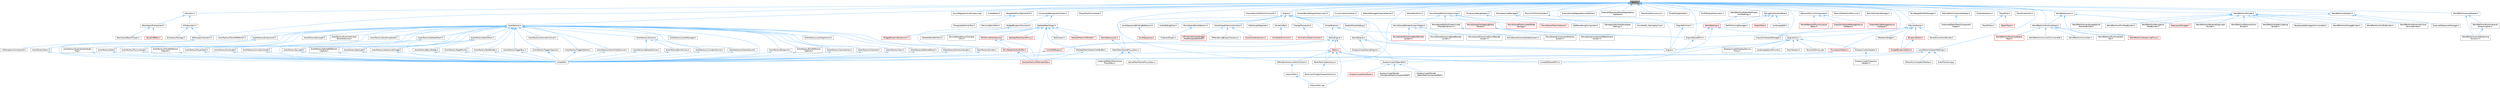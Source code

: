 digraph "World.h"
{
 // INTERACTIVE_SVG=YES
 // LATEX_PDF_SIZE
  bgcolor="transparent";
  edge [fontname=Helvetica,fontsize=10,labelfontname=Helvetica,labelfontsize=10];
  node [fontname=Helvetica,fontsize=10,shape=box,height=0.2,width=0.4];
  Node1 [id="Node000001",label="World.h",height=0.2,width=0.4,color="gray40", fillcolor="grey60", style="filled", fontcolor="black",tooltip=" "];
  Node1 -> Node2 [id="edge1_Node000001_Node000002",dir="back",color="steelblue1",style="solid",tooltip=" "];
  Node2 [id="Node000002",label="AIPerceptionSystem.h",height=0.2,width=0.4,color="grey40", fillcolor="white", style="filled",URL="$d0/d08/AIPerceptionSystem_8h.html",tooltip=" "];
  Node2 -> Node3 [id="edge2_Node000002_Node000003",dir="back",color="steelblue1",style="solid",tooltip=" "];
  Node3 [id="Node000003",label="AIPerceptionComponent.h",height=0.2,width=0.4,color="grey40", fillcolor="white", style="filled",URL="$d6/d0a/AIPerceptionComponent_8h.html",tooltip=" "];
  Node1 -> Node4 [id="edge3_Node000001_Node000004",dir="back",color="steelblue1",style="solid",tooltip=" "];
  Node4 [id="Node000004",label="AISystem.h",height=0.2,width=0.4,color="grey40", fillcolor="white", style="filled",URL="$d0/d71/AISystem_8h.html",tooltip=" "];
  Node4 -> Node5 [id="edge4_Node000004_Node000005",dir="back",color="steelblue1",style="solid",tooltip=" "];
  Node5 [id="Node000005",label="AISubsystem.h",height=0.2,width=0.4,color="grey40", fillcolor="white", style="filled",URL="$d0/d50/AISubsystem_8h.html",tooltip=" "];
  Node5 -> Node2 [id="edge5_Node000005_Node000002",dir="back",color="steelblue1",style="solid",tooltip=" "];
  Node5 -> Node6 [id="edge6_Node000005_Node000006",dir="back",color="steelblue1",style="solid",tooltip=" "];
  Node6 [id="Node000006",label="EnvQueryManager.h",height=0.2,width=0.4,color="grey40", fillcolor="white", style="filled",URL="$d1/db4/EnvQueryManager_8h.html",tooltip=" "];
  Node4 -> Node7 [id="edge7_Node000004_Node000007",dir="back",color="steelblue1",style="solid",tooltip=" "];
  Node7 [id="Node000007",label="BlackboardComponent.h",height=0.2,width=0.4,color="grey40", fillcolor="white", style="filled",URL="$d9/d2d/BlackboardComponent_8h.html",tooltip=" "];
  Node7 -> Node8 [id="edge8_Node000007_Node000008",dir="back",color="steelblue1",style="solid",tooltip=" "];
  Node8 [id="Node000008",label="BlackboardKeyAllTypes.h",height=0.2,width=0.4,color="grey40", fillcolor="white", style="filled",URL="$d5/d34/BlackboardKeyAllTypes_8h.html",tooltip=" "];
  Node7 -> Node9 [id="edge9_Node000007_Node000009",dir="back",color="steelblue1",style="solid",tooltip=" "];
  Node9 [id="Node000009",label="ValueOrBBKey.h",height=0.2,width=0.4,color="red", fillcolor="#FFF0F0", style="filled",URL="$d4/d32/ValueOrBBKey_8h.html",tooltip=" "];
  Node1 -> Node33 [id="edge10_Node000001_Node000033",dir="back",color="steelblue1",style="solid",tooltip=" "];
  Node33 [id="Node000033",label="ActorFactory.h",height=0.2,width=0.4,color="grey40", fillcolor="white", style="filled",URL="$d7/dae/ActorFactory_8h.html",tooltip=" "];
  Node33 -> Node34 [id="edge11_Node000033_Node000034",dir="back",color="steelblue1",style="solid",tooltip=" "];
  Node34 [id="Node000034",label="ActorFactoryAmbientSound.h",height=0.2,width=0.4,color="grey40", fillcolor="white", style="filled",URL="$dc/d73/ActorFactoryAmbientSound_8h.html",tooltip=" "];
  Node34 -> Node35 [id="edge12_Node000034_Node000035",dir="back",color="steelblue1",style="solid",tooltip=" "];
  Node35 [id="Node000035",label="UnrealEd.h",height=0.2,width=0.4,color="grey40", fillcolor="white", style="filled",URL="$d2/d5f/UnrealEd_8h.html",tooltip=" "];
  Node33 -> Node36 [id="edge13_Node000033_Node000036",dir="back",color="steelblue1",style="solid",tooltip=" "];
  Node36 [id="Node000036",label="ActorFactoryBlueprint.h",height=0.2,width=0.4,color="grey40", fillcolor="white", style="filled",URL="$d8/df5/ActorFactoryBlueprint_8h.html",tooltip=" "];
  Node36 -> Node35 [id="edge14_Node000036_Node000035",dir="back",color="steelblue1",style="solid",tooltip=" "];
  Node33 -> Node37 [id="edge15_Node000033_Node000037",dir="back",color="steelblue1",style="solid",tooltip=" "];
  Node37 [id="Node000037",label="ActorFactoryBoxReflection\lCapture.h",height=0.2,width=0.4,color="grey40", fillcolor="white", style="filled",URL="$dd/d97/ActorFactoryBoxReflectionCapture_8h.html",tooltip=" "];
  Node37 -> Node35 [id="edge16_Node000037_Node000035",dir="back",color="steelblue1",style="solid",tooltip=" "];
  Node33 -> Node38 [id="edge17_Node000033_Node000038",dir="back",color="steelblue1",style="solid",tooltip=" "];
  Node38 [id="Node000038",label="ActorFactoryCacheManager.h",height=0.2,width=0.4,color="grey40", fillcolor="white", style="filled",URL="$da/d58/ActorFactoryCacheManager_8h.html",tooltip=" "];
  Node33 -> Node39 [id="edge18_Node000033_Node000039",dir="back",color="steelblue1",style="solid",tooltip=" "];
  Node39 [id="Node000039",label="ActorFactoryCameraActor.h",height=0.2,width=0.4,color="grey40", fillcolor="white", style="filled",URL="$df/db7/ActorFactoryCameraActor_8h.html",tooltip=" "];
  Node39 -> Node35 [id="edge19_Node000039_Node000035",dir="back",color="steelblue1",style="solid",tooltip=" "];
  Node33 -> Node40 [id="edge20_Node000033_Node000040",dir="back",color="steelblue1",style="solid",tooltip=" "];
  Node40 [id="Node000040",label="ActorFactoryCharacter.h",height=0.2,width=0.4,color="grey40", fillcolor="white", style="filled",URL="$d9/db9/ActorFactoryCharacter_8h.html",tooltip=" "];
  Node40 -> Node35 [id="edge21_Node000040_Node000035",dir="back",color="steelblue1",style="solid",tooltip=" "];
  Node33 -> Node41 [id="edge22_Node000033_Node000041",dir="back",color="steelblue1",style="solid",tooltip=" "];
  Node41 [id="Node000041",label="ActorFactoryClass.h",height=0.2,width=0.4,color="grey40", fillcolor="white", style="filled",URL="$d8/df5/ActorFactoryClass_8h.html",tooltip=" "];
  Node41 -> Node35 [id="edge23_Node000041_Node000035",dir="back",color="steelblue1",style="solid",tooltip=" "];
  Node33 -> Node42 [id="edge24_Node000033_Node000042",dir="back",color="steelblue1",style="solid",tooltip=" "];
  Node42 [id="Node000042",label="ActorFactoryDeferredDecal.h",height=0.2,width=0.4,color="grey40", fillcolor="white", style="filled",URL="$d3/db3/ActorFactoryDeferredDecal_8h.html",tooltip=" "];
  Node42 -> Node35 [id="edge25_Node000042_Node000035",dir="back",color="steelblue1",style="solid",tooltip=" "];
  Node33 -> Node43 [id="edge26_Node000033_Node000043",dir="back",color="steelblue1",style="solid",tooltip=" "];
  Node43 [id="Node000043",label="ActorFactoryDirectionalLight.h",height=0.2,width=0.4,color="grey40", fillcolor="white", style="filled",URL="$d3/d54/ActorFactoryDirectionalLight_8h.html",tooltip=" "];
  Node43 -> Node35 [id="edge27_Node000043_Node000035",dir="back",color="steelblue1",style="solid",tooltip=" "];
  Node33 -> Node44 [id="edge28_Node000033_Node000044",dir="back",color="steelblue1",style="solid",tooltip=" "];
  Node44 [id="Node000044",label="ActorFactoryEmitter.h",height=0.2,width=0.4,color="grey40", fillcolor="white", style="filled",URL="$df/d95/ActorFactoryEmitter_8h.html",tooltip=" "];
  Node44 -> Node35 [id="edge29_Node000044_Node000035",dir="back",color="steelblue1",style="solid",tooltip=" "];
  Node33 -> Node45 [id="edge30_Node000033_Node000045",dir="back",color="steelblue1",style="solid",tooltip=" "];
  Node45 [id="Node000045",label="ActorFactoryEmptyActor.h",height=0.2,width=0.4,color="grey40", fillcolor="white", style="filled",URL="$df/d92/ActorFactoryEmptyActor_8h.html",tooltip=" "];
  Node45 -> Node46 [id="edge31_Node000045_Node000046",dir="back",color="steelblue1",style="solid",tooltip=" "];
  Node46 [id="Node000046",label="ActorFactoryPawn.h",height=0.2,width=0.4,color="grey40", fillcolor="white", style="filled",URL="$d5/d05/ActorFactoryPawn_8h.html",tooltip=" "];
  Node46 -> Node35 [id="edge32_Node000046_Node000035",dir="back",color="steelblue1",style="solid",tooltip=" "];
  Node45 -> Node35 [id="edge33_Node000045_Node000035",dir="back",color="steelblue1",style="solid",tooltip=" "];
  Node33 -> Node47 [id="edge34_Node000033_Node000047",dir="back",color="steelblue1",style="solid",tooltip=" "];
  Node47 [id="Node000047",label="ActorFactoryExponentialHeight\lFog.h",height=0.2,width=0.4,color="grey40", fillcolor="white", style="filled",URL="$de/d15/ActorFactoryExponentialHeightFog_8h.html",tooltip=" "];
  Node47 -> Node35 [id="edge35_Node000047_Node000035",dir="back",color="steelblue1",style="solid",tooltip=" "];
  Node33 -> Node48 [id="edge36_Node000033_Node000048",dir="back",color="steelblue1",style="solid",tooltip=" "];
  Node48 [id="Node000048",label="ActorFactoryLocalFogVolume.h",height=0.2,width=0.4,color="grey40", fillcolor="white", style="filled",URL="$dc/db2/ActorFactoryLocalFogVolume_8h.html",tooltip=" "];
  Node33 -> Node49 [id="edge37_Node000033_Node000049",dir="back",color="steelblue1",style="solid",tooltip=" "];
  Node49 [id="Node000049",label="ActorFactoryNote.h",height=0.2,width=0.4,color="grey40", fillcolor="white", style="filled",URL="$da/d8c/ActorFactoryNote_8h.html",tooltip=" "];
  Node49 -> Node35 [id="edge38_Node000049_Node000035",dir="back",color="steelblue1",style="solid",tooltip=" "];
  Node33 -> Node50 [id="edge39_Node000033_Node000050",dir="back",color="steelblue1",style="solid",tooltip=" "];
  Node50 [id="Node000050",label="ActorFactoryPhysicsAsset.h",height=0.2,width=0.4,color="grey40", fillcolor="white", style="filled",URL="$d0/d58/ActorFactoryPhysicsAsset_8h.html",tooltip=" "];
  Node50 -> Node35 [id="edge40_Node000050_Node000035",dir="back",color="steelblue1",style="solid",tooltip=" "];
  Node33 -> Node51 [id="edge41_Node000033_Node000051",dir="back",color="steelblue1",style="solid",tooltip=" "];
  Node51 [id="Node000051",label="ActorFactoryPlanarReflection.h",height=0.2,width=0.4,color="grey40", fillcolor="white", style="filled",URL="$d0/d1d/ActorFactoryPlanarReflection_8h.html",tooltip=" "];
  Node33 -> Node52 [id="edge42_Node000033_Node000052",dir="back",color="steelblue1",style="solid",tooltip=" "];
  Node52 [id="Node000052",label="ActorFactoryPlaneReflection\lCapture.h",height=0.2,width=0.4,color="grey40", fillcolor="white", style="filled",URL="$d8/dfd/ActorFactoryPlaneReflectionCapture_8h.html",tooltip=" "];
  Node52 -> Node35 [id="edge43_Node000052_Node000035",dir="back",color="steelblue1",style="solid",tooltip=" "];
  Node33 -> Node53 [id="edge44_Node000033_Node000053",dir="back",color="steelblue1",style="solid",tooltip=" "];
  Node53 [id="Node000053",label="ActorFactoryPlayerStart.h",height=0.2,width=0.4,color="grey40", fillcolor="white", style="filled",URL="$d8/d7e/ActorFactoryPlayerStart_8h.html",tooltip=" "];
  Node53 -> Node35 [id="edge45_Node000053_Node000035",dir="back",color="steelblue1",style="solid",tooltip=" "];
  Node33 -> Node54 [id="edge46_Node000033_Node000054",dir="back",color="steelblue1",style="solid",tooltip=" "];
  Node54 [id="Node000054",label="ActorFactoryPointLight.h",height=0.2,width=0.4,color="grey40", fillcolor="white", style="filled",URL="$d5/d37/ActorFactoryPointLight_8h.html",tooltip=" "];
  Node54 -> Node35 [id="edge47_Node000054_Node000035",dir="back",color="steelblue1",style="solid",tooltip=" "];
  Node33 -> Node55 [id="edge48_Node000033_Node000055",dir="back",color="steelblue1",style="solid",tooltip=" "];
  Node55 [id="Node000055",label="ActorFactoryRectLight.h",height=0.2,width=0.4,color="grey40", fillcolor="white", style="filled",URL="$d1/d97/ActorFactoryRectLight_8h.html",tooltip=" "];
  Node33 -> Node56 [id="edge49_Node000033_Node000056",dir="back",color="steelblue1",style="solid",tooltip=" "];
  Node56 [id="Node000056",label="ActorFactoryRuntimeVirtual\lTextureVolume.h",height=0.2,width=0.4,color="grey40", fillcolor="white", style="filled",URL="$d6/dd7/ActorFactoryRuntimeVirtualTextureVolume_8h.html",tooltip=" "];
  Node33 -> Node57 [id="edge50_Node000033_Node000057",dir="back",color="steelblue1",style="solid",tooltip=" "];
  Node57 [id="Node000057",label="ActorFactorySkeletalMesh.h",height=0.2,width=0.4,color="grey40", fillcolor="white", style="filled",URL="$d7/dbb/ActorFactorySkeletalMesh_8h.html",tooltip=" "];
  Node57 -> Node58 [id="edge51_Node000057_Node000058",dir="back",color="steelblue1",style="solid",tooltip=" "];
  Node58 [id="Node000058",label="ActorFactoryAnimationAsset.h",height=0.2,width=0.4,color="grey40", fillcolor="white", style="filled",URL="$db/d5e/ActorFactoryAnimationAsset_8h.html",tooltip=" "];
  Node58 -> Node35 [id="edge52_Node000058_Node000035",dir="back",color="steelblue1",style="solid",tooltip=" "];
  Node57 -> Node35 [id="edge53_Node000057_Node000035",dir="back",color="steelblue1",style="solid",tooltip=" "];
  Node33 -> Node59 [id="edge54_Node000033_Node000059",dir="back",color="steelblue1",style="solid",tooltip=" "];
  Node59 [id="Node000059",label="ActorFactorySkyAtmosphere.h",height=0.2,width=0.4,color="grey40", fillcolor="white", style="filled",URL="$d2/d7c/ActorFactorySkyAtmosphere_8h.html",tooltip=" "];
  Node33 -> Node60 [id="edge55_Node000033_Node000060",dir="back",color="steelblue1",style="solid",tooltip=" "];
  Node60 [id="Node000060",label="ActorFactorySkyLight.h",height=0.2,width=0.4,color="grey40", fillcolor="white", style="filled",URL="$d2/d21/ActorFactorySkyLight_8h.html",tooltip=" "];
  Node60 -> Node35 [id="edge56_Node000060_Node000035",dir="back",color="steelblue1",style="solid",tooltip=" "];
  Node33 -> Node61 [id="edge57_Node000033_Node000061",dir="back",color="steelblue1",style="solid",tooltip=" "];
  Node61 [id="Node000061",label="ActorFactorySphereReflection\lCapture.h",height=0.2,width=0.4,color="grey40", fillcolor="white", style="filled",URL="$de/db8/ActorFactorySphereReflectionCapture_8h.html",tooltip=" "];
  Node61 -> Node35 [id="edge58_Node000061_Node000035",dir="back",color="steelblue1",style="solid",tooltip=" "];
  Node33 -> Node62 [id="edge59_Node000033_Node000062",dir="back",color="steelblue1",style="solid",tooltip=" "];
  Node62 [id="Node000062",label="ActorFactorySpotLight.h",height=0.2,width=0.4,color="grey40", fillcolor="white", style="filled",URL="$d6/d7f/ActorFactorySpotLight_8h.html",tooltip=" "];
  Node62 -> Node35 [id="edge60_Node000062_Node000035",dir="back",color="steelblue1",style="solid",tooltip=" "];
  Node33 -> Node63 [id="edge61_Node000033_Node000063",dir="back",color="steelblue1",style="solid",tooltip=" "];
  Node63 [id="Node000063",label="ActorFactoryStaticMesh.h",height=0.2,width=0.4,color="grey40", fillcolor="white", style="filled",URL="$d2/dd1/ActorFactoryStaticMesh_8h.html",tooltip=" "];
  Node63 -> Node64 [id="edge62_Node000063_Node000064",dir="back",color="steelblue1",style="solid",tooltip=" "];
  Node64 [id="Node000064",label="ActorFactoryBasicShape.h",height=0.2,width=0.4,color="grey40", fillcolor="white", style="filled",URL="$d4/d0b/ActorFactoryBasicShape_8h.html",tooltip=" "];
  Node64 -> Node35 [id="edge63_Node000064_Node000035",dir="back",color="steelblue1",style="solid",tooltip=" "];
  Node63 -> Node65 [id="edge64_Node000063_Node000065",dir="back",color="steelblue1",style="solid",tooltip=" "];
  Node65 [id="Node000065",label="ActorFactoryInteractiveFoliage.h",height=0.2,width=0.4,color="grey40", fillcolor="white", style="filled",URL="$db/df4/ActorFactoryInteractiveFoliage_8h.html",tooltip=" "];
  Node65 -> Node35 [id="edge65_Node000065_Node000035",dir="back",color="steelblue1",style="solid",tooltip=" "];
  Node63 -> Node35 [id="edge66_Node000063_Node000035",dir="back",color="steelblue1",style="solid",tooltip=" "];
  Node33 -> Node66 [id="edge67_Node000033_Node000066",dir="back",color="steelblue1",style="solid",tooltip=" "];
  Node66 [id="Node000066",label="ActorFactoryTargetPoint.h",height=0.2,width=0.4,color="grey40", fillcolor="white", style="filled",URL="$db/d69/ActorFactoryTargetPoint_8h.html",tooltip=" "];
  Node66 -> Node35 [id="edge68_Node000066_Node000035",dir="back",color="steelblue1",style="solid",tooltip=" "];
  Node33 -> Node67 [id="edge69_Node000033_Node000067",dir="back",color="steelblue1",style="solid",tooltip=" "];
  Node67 [id="Node000067",label="ActorFactoryTextRender.h",height=0.2,width=0.4,color="grey40", fillcolor="white", style="filled",URL="$d8/d4c/ActorFactoryTextRender_8h.html",tooltip=" "];
  Node67 -> Node35 [id="edge70_Node000067_Node000035",dir="back",color="steelblue1",style="solid",tooltip=" "];
  Node33 -> Node68 [id="edge71_Node000033_Node000068",dir="back",color="steelblue1",style="solid",tooltip=" "];
  Node68 [id="Node000068",label="ActorFactoryTriggerBox.h",height=0.2,width=0.4,color="grey40", fillcolor="white", style="filled",URL="$d9/dbe/ActorFactoryTriggerBox_8h.html",tooltip=" "];
  Node68 -> Node35 [id="edge72_Node000068_Node000035",dir="back",color="steelblue1",style="solid",tooltip=" "];
  Node33 -> Node69 [id="edge73_Node000033_Node000069",dir="back",color="steelblue1",style="solid",tooltip=" "];
  Node69 [id="Node000069",label="ActorFactoryTriggerCapsule.h",height=0.2,width=0.4,color="grey40", fillcolor="white", style="filled",URL="$dd/d0f/ActorFactoryTriggerCapsule_8h.html",tooltip=" "];
  Node69 -> Node35 [id="edge74_Node000069_Node000035",dir="back",color="steelblue1",style="solid",tooltip=" "];
  Node33 -> Node70 [id="edge75_Node000033_Node000070",dir="back",color="steelblue1",style="solid",tooltip=" "];
  Node70 [id="Node000070",label="ActorFactoryTriggerSphere.h",height=0.2,width=0.4,color="grey40", fillcolor="white", style="filled",URL="$d9/dbe/ActorFactoryTriggerSphere_8h.html",tooltip=" "];
  Node70 -> Node35 [id="edge76_Node000070_Node000035",dir="back",color="steelblue1",style="solid",tooltip=" "];
  Node33 -> Node71 [id="edge77_Node000033_Node000071",dir="back",color="steelblue1",style="solid",tooltip=" "];
  Node71 [id="Node000071",label="ActorFactoryVectorFieldVolume.h",height=0.2,width=0.4,color="grey40", fillcolor="white", style="filled",URL="$d9/d89/ActorFactoryVectorFieldVolume_8h.html",tooltip=" "];
  Node71 -> Node35 [id="edge78_Node000071_Node000035",dir="back",color="steelblue1",style="solid",tooltip=" "];
  Node33 -> Node72 [id="edge79_Node000033_Node000072",dir="back",color="steelblue1",style="solid",tooltip=" "];
  Node72 [id="Node000072",label="ActorFactoryVolume.h",height=0.2,width=0.4,color="grey40", fillcolor="white", style="filled",URL="$df/d08/ActorFactoryVolume_8h.html",tooltip=" "];
  Node72 -> Node73 [id="edge80_Node000072_Node000073",dir="back",color="steelblue1",style="solid",tooltip=" "];
  Node73 [id="Node000073",label="ActorFactoryBoxVolume.h",height=0.2,width=0.4,color="grey40", fillcolor="white", style="filled",URL="$d3/db0/ActorFactoryBoxVolume_8h.html",tooltip=" "];
  Node73 -> Node35 [id="edge81_Node000073_Node000035",dir="back",color="steelblue1",style="solid",tooltip=" "];
  Node72 -> Node74 [id="edge82_Node000072_Node000074",dir="back",color="steelblue1",style="solid",tooltip=" "];
  Node74 [id="Node000074",label="ActorFactoryCylinderVolume.h",height=0.2,width=0.4,color="grey40", fillcolor="white", style="filled",URL="$d9/da5/ActorFactoryCylinderVolume_8h.html",tooltip=" "];
  Node74 -> Node35 [id="edge83_Node000074_Node000035",dir="back",color="steelblue1",style="solid",tooltip=" "];
  Node72 -> Node75 [id="edge84_Node000072_Node000075",dir="back",color="steelblue1",style="solid",tooltip=" "];
  Node75 [id="Node000075",label="ActorFactorySphereVolume.h",height=0.2,width=0.4,color="grey40", fillcolor="white", style="filled",URL="$d3/d12/ActorFactorySphereVolume_8h.html",tooltip=" "];
  Node75 -> Node35 [id="edge85_Node000075_Node000035",dir="back",color="steelblue1",style="solid",tooltip=" "];
  Node33 -> Node76 [id="edge86_Node000033_Node000076",dir="back",color="steelblue1",style="solid",tooltip=" "];
  Node76 [id="Node000076",label="ActorFactoryVolumetricCloud.h",height=0.2,width=0.4,color="grey40", fillcolor="white", style="filled",URL="$d5/da1/ActorFactoryVolumetricCloud_8h.html",tooltip=" "];
  Node33 -> Node35 [id="edge87_Node000033_Node000035",dir="back",color="steelblue1",style="solid",tooltip=" "];
  Node1 -> Node77 [id="edge88_Node000001_Node000077",dir="back",color="steelblue1",style="solid",tooltip=" "];
  Node77 [id="Node000077",label="AsyncRegisterLevelContext.cpp",height=0.2,width=0.4,color="grey40", fillcolor="white", style="filled",URL="$da/df8/AsyncRegisterLevelContext_8cpp.html",tooltip=" "];
  Node1 -> Node78 [id="edge89_Node000001_Node000078",dir="back",color="steelblue1",style="solid",tooltip=" "];
  Node78 [id="Node000078",label="AudioMeter.h",height=0.2,width=0.4,color="grey40", fillcolor="white", style="filled",URL="$de/db0/AudioMeter_8h.html",tooltip=" "];
  Node1 -> Node79 [id="edge90_Node000001_Node000079",dir="back",color="steelblue1",style="solid",tooltip=" "];
  Node79 [id="Node000079",label="BaseMeshFromSplinesTool.h",height=0.2,width=0.4,color="grey40", fillcolor="white", style="filled",URL="$da/d31/BaseMeshFromSplinesTool_8h.html",tooltip=" "];
  Node79 -> Node80 [id="edge91_Node000079_Node000080",dir="back",color="steelblue1",style="solid",tooltip=" "];
  Node80 [id="Node000080",label="RevolveSplineTool.h",height=0.2,width=0.4,color="grey40", fillcolor="white", style="filled",URL="$d3/d36/RevolveSplineTool_8h.html",tooltip=" "];
  Node79 -> Node81 [id="edge92_Node000079_Node000081",dir="back",color="steelblue1",style="solid",tooltip=" "];
  Node81 [id="Node000081",label="TriangulateSplinesTool.h",height=0.2,width=0.4,color="grey40", fillcolor="white", style="filled",URL="$d9/de6/TriangulateSplinesTool_8h.html",tooltip=" "];
  Node1 -> Node82 [id="edge93_Node000001_Node000082",dir="back",color="steelblue1",style="solid",tooltip=" "];
  Node82 [id="Node000082",label="BookMarkTypeActions.h",height=0.2,width=0.4,color="grey40", fillcolor="white", style="filled",URL="$d0/d2f/BookMarkTypeActions_8h.html",tooltip=" "];
  Node82 -> Node83 [id="edge94_Node000082_Node000083",dir="back",color="steelblue1",style="solid",tooltip=" "];
  Node83 [id="Node000083",label="BookmarkSingleViewportActions.h",height=0.2,width=0.4,color="grey40", fillcolor="white", style="filled",URL="$d3/dd5/BookmarkSingleViewportActions_8h.html",tooltip=" "];
  Node1 -> Node84 [id="edge95_Node000001_Node000084",dir="back",color="steelblue1",style="solid",tooltip=" "];
  Node84 [id="Node000084",label="ChaosFleshCommands.h",height=0.2,width=0.4,color="grey40", fillcolor="white", style="filled",URL="$d9/db1/ChaosFleshCommands_8h.html",tooltip=" "];
  Node1 -> Node85 [id="edge96_Node000001_Node000085",dir="back",color="steelblue1",style="solid",tooltip=" "];
  Node85 [id="Node000085",label="ChaosSimModuleManager.h",height=0.2,width=0.4,color="grey40", fillcolor="white", style="filled",URL="$d7/dd1/ChaosSimModuleManager_8h.html",tooltip=" "];
  Node1 -> Node86 [id="edge97_Node000001_Node000086",dir="back",color="steelblue1",style="solid",tooltip=" "];
  Node86 [id="Node000086",label="ChaosVehiclesEditorCommands.h",height=0.2,width=0.4,color="grey40", fillcolor="white", style="filled",URL="$de/dbf/ChaosVehiclesEditorCommands_8h.html",tooltip=" "];
  Node1 -> Node87 [id="edge98_Node000001_Node000087",dir="back",color="steelblue1",style="solid",tooltip=" "];
  Node87 [id="Node000087",label="ComponentReregisterContext.h",height=0.2,width=0.4,color="grey40", fillcolor="white", style="filled",URL="$de/d6e/ComponentReregisterContext_8h.html",tooltip=" "];
  Node87 -> Node88 [id="edge99_Node000087_Node000088",dir="back",color="steelblue1",style="solid",tooltip=" "];
  Node88 [id="Node000088",label="SkeletalMeshTypes.h",height=0.2,width=0.4,color="grey40", fillcolor="white", style="filled",URL="$d5/d0c/SkeletalMeshTypes_8h.html",tooltip=" "];
  Node88 -> Node89 [id="edge100_Node000088_Node000089",dir="back",color="steelblue1",style="solid",tooltip=" "];
  Node89 [id="Node000089",label="GPUSkinVertexFactory.h",height=0.2,width=0.4,color="red", fillcolor="#FFF0F0", style="filled",URL="$db/dcc/GPUSkinVertexFactory_8h.html",tooltip=" "];
  Node89 -> Node92 [id="edge101_Node000089_Node000092",dir="back",color="steelblue1",style="solid",tooltip=" "];
  Node92 [id="Node000092",label="SkeletalMeshLODRenderData.h",height=0.2,width=0.4,color="red", fillcolor="#FFF0F0", style="filled",URL="$d0/d5a/SkeletalMeshLODRenderData_8h.html",tooltip=" "];
  Node89 -> Node103 [id="edge102_Node000089_Node000103",dir="back",color="steelblue1",style="solid",tooltip=" "];
  Node103 [id="Node000103",label="SkinWeightVertexBuffer.h",height=0.2,width=0.4,color="red", fillcolor="#FFF0F0", style="filled",URL="$d3/d86/SkinWeightVertexBuffer_8h.html",tooltip=" "];
  Node103 -> Node92 [id="edge103_Node000103_Node000092",dir="back",color="steelblue1",style="solid",tooltip=" "];
  Node88 -> Node111 [id="edge104_Node000088_Node000111",dir="back",color="steelblue1",style="solid",tooltip=" "];
  Node111 [id="Node000111",label="NaniteResources.h",height=0.2,width=0.4,color="red", fillcolor="#FFF0F0", style="filled",URL="$d7/d8b/NaniteResources_8h.html",tooltip=" "];
  Node111 -> Node118 [id="edge105_Node000111_Node000118",dir="back",color="steelblue1",style="solid",tooltip=" "];
  Node118 [id="Node000118",label="StaticMeshSceneProxyDesc.h",height=0.2,width=0.4,color="grey40", fillcolor="white", style="filled",URL="$d0/d31/StaticMeshSceneProxyDesc_8h.html",tooltip=" "];
  Node118 -> Node119 [id="edge106_Node000118_Node000119",dir="back",color="steelblue1",style="solid",tooltip=" "];
  Node119 [id="Node000119",label="InstancedStaticMeshScene\lProxyDesc.h",height=0.2,width=0.4,color="grey40", fillcolor="white", style="filled",URL="$db/dcf/InstancedStaticMeshSceneProxyDesc_8h.html",tooltip=" "];
  Node118 -> Node120 [id="edge107_Node000118_Node000120",dir="back",color="steelblue1",style="solid",tooltip=" "];
  Node120 [id="Node000120",label="SplineMeshSceneProxyDesc.h",height=0.2,width=0.4,color="grey40", fillcolor="white", style="filled",URL="$db/d1b/SplineMeshSceneProxyDesc_8h.html",tooltip=" "];
  Node88 -> Node121 [id="edge108_Node000088_Node000121",dir="back",color="steelblue1",style="solid",tooltip=" "];
  Node121 [id="Node000121",label="SkelImport.h",height=0.2,width=0.4,color="grey40", fillcolor="white", style="filled",URL="$d2/d8b/SkelImport_8h.html",tooltip=" "];
  Node88 -> Node107 [id="edge109_Node000088_Node000107",dir="back",color="steelblue1",style="solid",tooltip=" "];
  Node107 [id="Node000107",label="SkeletalMeshLODModel.h",height=0.2,width=0.4,color="red", fillcolor="#FFF0F0", style="filled",URL="$d2/d34/SkeletalMeshLODModel_8h.html",tooltip=" "];
  Node88 -> Node92 [id="edge110_Node000088_Node000092",dir="back",color="steelblue1",style="solid",tooltip=" "];
  Node88 -> Node122 [id="edge111_Node000088_Node000122",dir="back",color="steelblue1",style="solid",tooltip=" "];
  Node122 [id="Node000122",label="SkeletalMeshSceneProxy.h",height=0.2,width=0.4,color="red", fillcolor="#FFF0F0", style="filled",URL="$de/de8/SkeletalMeshSceneProxy_8h.html",tooltip=" "];
  Node88 -> Node126 [id="edge112_Node000088_Node000126",dir="back",color="steelblue1",style="solid",tooltip=" "];
  Node126 [id="Node000126",label="SkeletalMeshVertexClothBuffer.h",height=0.2,width=0.4,color="grey40", fillcolor="white", style="filled",URL="$d4/d64/SkeletalMeshVertexClothBuffer_8h.html",tooltip=" "];
  Node126 -> Node92 [id="edge113_Node000126_Node000092",dir="back",color="steelblue1",style="solid",tooltip=" "];
  Node88 -> Node127 [id="edge114_Node000088_Node000127",dir="back",color="steelblue1",style="solid",tooltip=" "];
  Node127 [id="Node000127",label="SkeletalRenderPublic.h",height=0.2,width=0.4,color="grey40", fillcolor="white", style="filled",URL="$d5/d40/SkeletalRenderPublic_8h.html",tooltip=" "];
  Node88 -> Node103 [id="edge115_Node000088_Node000103",dir="back",color="steelblue1",style="solid",tooltip=" "];
  Node88 -> Node128 [id="edge116_Node000088_Node000128",dir="back",color="steelblue1",style="solid",tooltip=" "];
  Node128 [id="Node000128",label="SkinnedAssetAsyncCompile\lUtils.h",height=0.2,width=0.4,color="grey40", fillcolor="white", style="filled",URL="$d0/dc7/SkinnedAssetAsyncCompileUtils_8h.html",tooltip=" "];
  Node87 -> Node129 [id="edge117_Node000087_Node000129",dir="back",color="steelblue1",style="solid",tooltip=" "];
  Node129 [id="Node000129",label="WidgetBlueprintCompiler.h",height=0.2,width=0.4,color="grey40", fillcolor="white", style="filled",URL="$d9/d6b/WidgetBlueprintCompiler_8h.html",tooltip=" "];
  Node129 -> Node130 [id="edge118_Node000129_Node000130",dir="back",color="steelblue1",style="solid",tooltip=" "];
  Node130 [id="Node000130",label="WidgetBlueprintExtension.h",height=0.2,width=0.4,color="red", fillcolor="#FFF0F0", style="filled",URL="$d3/de6/WidgetBlueprintExtension_8h.html",tooltip=" "];
  Node1 -> Node132 [id="edge119_Node000001_Node000132",dir="back",color="steelblue1",style="solid",tooltip=" "];
  Node132 [id="Node000132",label="ContentBundleEngineSubsystem.h",height=0.2,width=0.4,color="grey40", fillcolor="white", style="filled",URL="$d5/d9b/ContentBundleEngineSubsystem_8h.html",tooltip=" "];
  Node1 -> Node133 [id="edge120_Node000001_Node000133",dir="back",color="steelblue1",style="solid",tooltip=" "];
  Node133 [id="Node000133",label="CurveLinearColorAtlas.h",height=0.2,width=0.4,color="grey40", fillcolor="white", style="filled",URL="$dd/d63/CurveLinearColorAtlas_8h.html",tooltip=" "];
  Node1 -> Node134 [id="edge121_Node000001_Node000134",dir="back",color="steelblue1",style="solid",tooltip=" "];
  Node134 [id="Node000134",label="DefaultManagerInstanceTracker.h",height=0.2,width=0.4,color="grey40", fillcolor="white", style="filled",URL="$d4/d29/DefaultManagerInstanceTracker_8h.html",tooltip=" "];
  Node1 -> Node135 [id="edge122_Node000001_Node000135",dir="back",color="steelblue1",style="solid",tooltip=" "];
  Node135 [id="Node000135",label="EdModeInteractiveToolsContext.h",height=0.2,width=0.4,color="grey40", fillcolor="white", style="filled",URL="$d7/da4/EdModeInteractiveToolsContext_8h.html",tooltip=" "];
  Node135 -> Node136 [id="edge123_Node000135_Node000136",dir="back",color="steelblue1",style="solid",tooltip=" "];
  Node136 [id="Node000136",label="FractureTool.h",height=0.2,width=0.4,color="grey40", fillcolor="white", style="filled",URL="$d4/d30/FractureTool_8h.html",tooltip=" "];
  Node136 -> Node137 [id="edge124_Node000136_Node000137",dir="back",color="steelblue1",style="solid",tooltip=" "];
  Node137 [id="Node000137",label="FractureTool.cpp",height=0.2,width=0.4,color="grey40", fillcolor="white", style="filled",URL="$dc/d9a/FractureTool_8cpp.html",tooltip=" "];
  Node1 -> Node138 [id="edge125_Node000001_Node000138",dir="back",color="steelblue1",style="solid",tooltip=" "];
  Node138 [id="Node000138",label="EditorWorldUtils.h",height=0.2,width=0.4,color="grey40", fillcolor="white", style="filled",URL="$dc/d0a/EditorWorldUtils_8h.html",tooltip=" "];
  Node1 -> Node139 [id="edge126_Node000001_Node000139",dir="back",color="steelblue1",style="solid",tooltip=" "];
  Node139 [id="Node000139",label="Engine.h",height=0.2,width=0.4,color="grey40", fillcolor="white", style="filled",URL="$d0/de7/Classes_2Engine_2Engine_8h.html",tooltip=" "];
  Node139 -> Node140 [id="edge127_Node000139_Node000140",dir="back",color="steelblue1",style="solid",tooltip=" "];
  Node140 [id="Node000140",label="AudioDebugDraw.h",height=0.2,width=0.4,color="grey40", fillcolor="white", style="filled",URL="$df/d56/AudioDebugDraw_8h.html",tooltip=" "];
  Node139 -> Node141 [id="edge128_Node000139_Node000141",dir="back",color="steelblue1",style="solid",tooltip=" "];
  Node141 [id="Node000141",label="ChangeTransactor.h",height=0.2,width=0.4,color="grey40", fillcolor="white", style="filled",URL="$d6/da1/ChangeTransactor_8h.html",tooltip=" "];
  Node141 -> Node142 [id="edge129_Node000141_Node000142",dir="back",color="steelblue1",style="solid",tooltip=" "];
  Node142 [id="Node000142",label="IAnimationDataController.h",height=0.2,width=0.4,color="red", fillcolor="#FFF0F0", style="filled",URL="$df/d22/IAnimationDataController_8h.html",tooltip=" "];
  Node139 -> Node310 [id="edge130_Node000139_Node000310",dir="back",color="steelblue1",style="solid",tooltip=" "];
  Node310 [id="Node000310",label="EditorEngine.h",height=0.2,width=0.4,color="grey40", fillcolor="white", style="filled",URL="$da/d0c/EditorEngine_8h.html",tooltip=" "];
  Node310 -> Node82 [id="edge131_Node000310_Node000082",dir="back",color="steelblue1",style="solid",tooltip=" "];
  Node310 -> Node311 [id="edge132_Node000310_Node000311",dir="back",color="steelblue1",style="solid",tooltip=" "];
  Node311 [id="Node000311",label="Editor.h",height=0.2,width=0.4,color="red", fillcolor="#FFF0F0", style="filled",URL="$de/d6e/Editor_8h.html",tooltip=" "];
  Node311 -> Node82 [id="edge133_Node000311_Node000082",dir="back",color="steelblue1",style="solid",tooltip=" "];
  Node311 -> Node314 [id="edge134_Node000311_Node000314",dir="back",color="steelblue1",style="solid",tooltip=" "];
  Node314 [id="Node000314",label="DisplayClusterObjectRef.h",height=0.2,width=0.4,color="grey40", fillcolor="white", style="filled",URL="$d9/d87/DisplayClusterObjectRef_8h.html",tooltip=" "];
  Node314 -> Node315 [id="edge135_Node000314_Node000315",dir="back",color="steelblue1",style="solid",tooltip=" "];
  Node315 [id="Node000315",label="DisplayClusterRender\l_ProceduralMeshComponentRef.h",height=0.2,width=0.4,color="grey40", fillcolor="white", style="filled",URL="$da/dbe/DisplayClusterRender__ProceduralMeshComponentRef_8h.html",tooltip=" "];
  Node314 -> Node316 [id="edge136_Node000314_Node000316",dir="back",color="steelblue1",style="solid",tooltip=" "];
  Node316 [id="Node000316",label="DisplayClusterRender\l_StaticMeshComponentRef.h",height=0.2,width=0.4,color="grey40", fillcolor="white", style="filled",URL="$dd/d84/DisplayClusterRender__StaticMeshComponentRef_8h.html",tooltip=" "];
  Node314 -> Node317 [id="edge137_Node000314_Node000317",dir="back",color="steelblue1",style="solid",tooltip=" "];
  Node317 [id="Node000317",label="DisplayClusterRootActor.h",height=0.2,width=0.4,color="red", fillcolor="#FFF0F0", style="filled",URL="$d0/d41/DisplayClusterRootActor_8h.html",tooltip=" "];
  Node311 -> Node135 [id="edge138_Node000311_Node000135",dir="back",color="steelblue1",style="solid",tooltip=" "];
  Node311 -> Node137 [id="edge139_Node000311_Node000137",dir="back",color="steelblue1",style="solid",tooltip=" "];
  Node311 -> Node35 [id="edge140_Node000311_Node000035",dir="back",color="steelblue1",style="solid",tooltip=" "];
  Node311 -> Node154 [id="edge141_Node000311_Node000154",dir="back",color="steelblue1",style="solid",tooltip=" "];
  Node154 [id="Node000154",label="UnrealEdSharedPCH.h",height=0.2,width=0.4,color="grey40", fillcolor="white", style="filled",URL="$d1/de6/UnrealEdSharedPCH_8h.html",tooltip=" "];
  Node310 -> Node35 [id="edge142_Node000310_Node000035",dir="back",color="steelblue1",style="solid",tooltip=" "];
  Node310 -> Node445 [id="edge143_Node000310_Node000445",dir="back",color="steelblue1",style="solid",tooltip=" "];
  Node445 [id="Node000445",label="UnrealEdEngine.h",height=0.2,width=0.4,color="red", fillcolor="#FFF0F0", style="filled",URL="$d2/d51/UnrealEdEngine_8h.html",tooltip=" "];
  Node445 -> Node35 [id="edge144_Node000445_Node000035",dir="back",color="steelblue1",style="solid",tooltip=" "];
  Node310 -> Node154 [id="edge145_Node000310_Node000154",dir="back",color="steelblue1",style="solid",tooltip=" "];
  Node139 -> Node151 [id="edge146_Node000139_Node000151",dir="back",color="steelblue1",style="solid",tooltip=" "];
  Node151 [id="Node000151",label="Engine.h",height=0.2,width=0.4,color="grey40", fillcolor="white", style="filled",URL="$d1/d34/Public_2Engine_8h.html",tooltip=" "];
  Node139 -> Node153 [id="edge147_Node000139_Node000153",dir="back",color="steelblue1",style="solid",tooltip=" "];
  Node153 [id="Node000153",label="EngineSharedPCH.h",height=0.2,width=0.4,color="grey40", fillcolor="white", style="filled",URL="$dc/dbb/EngineSharedPCH_8h.html",tooltip=" "];
  Node153 -> Node154 [id="edge148_Node000153_Node000154",dir="back",color="steelblue1",style="solid",tooltip=" "];
  Node139 -> Node447 [id="edge149_Node000139_Node000447",dir="back",color="steelblue1",style="solid",tooltip=" "];
  Node447 [id="Node000447",label="GameEngine.h",height=0.2,width=0.4,color="grey40", fillcolor="white", style="filled",URL="$d7/d1f/GameEngine_8h.html",tooltip=" "];
  Node447 -> Node448 [id="edge150_Node000447_Node000448",dir="back",color="steelblue1",style="solid",tooltip=" "];
  Node448 [id="Node000448",label="DisplayClusterGameEngine.h",height=0.2,width=0.4,color="grey40", fillcolor="white", style="filled",URL="$da/d8f/DisplayClusterGameEngine_8h.html",tooltip=" "];
  Node447 -> Node314 [id="edge151_Node000447_Node000314",dir="back",color="steelblue1",style="solid",tooltip=" "];
  Node447 -> Node151 [id="edge152_Node000447_Node000151",dir="back",color="steelblue1",style="solid",tooltip=" "];
  Node139 -> Node449 [id="edge153_Node000139_Node000449",dir="back",color="steelblue1",style="solid",tooltip=" "];
  Node449 [id="Node000449",label="LevelSequenceBindingReference.h",height=0.2,width=0.4,color="grey40", fillcolor="white", style="filled",URL="$d9/dbe/LevelSequenceBindingReference_8h.html",tooltip=" "];
  Node449 -> Node450 [id="edge154_Node000449_Node000450",dir="back",color="steelblue1",style="solid",tooltip=" "];
  Node450 [id="Node000450",label="LevelSequence.h",height=0.2,width=0.4,color="red", fillcolor="#FFF0F0", style="filled",URL="$de/d1c/LevelSequence_8h.html",tooltip=" "];
  Node139 -> Node454 [id="edge155_Node000139_Node000454",dir="back",color="steelblue1",style="solid",tooltip=" "];
  Node454 [id="Node000454",label="MallocLeakReporter.h",height=0.2,width=0.4,color="grey40", fillcolor="white", style="filled",URL="$d1/d52/MallocLeakReporter_8h.html",tooltip=" "];
  Node139 -> Node455 [id="edge156_Node000139_Node000455",dir="back",color="steelblue1",style="solid",tooltip=" "];
  Node455 [id="Node000455",label="MediaIOAudioDebug.h",height=0.2,width=0.4,color="grey40", fillcolor="white", style="filled",URL="$d6/d0c/MediaIOAudioDebug_8h.html",tooltip=" "];
  Node139 -> Node456 [id="edge157_Node000139_Node000456",dir="back",color="steelblue1",style="solid",tooltip=" "];
  Node456 [id="Node000456",label="MovieSceneEventSection.h",height=0.2,width=0.4,color="grey40", fillcolor="white", style="filled",URL="$d6/dc4/MovieSceneEventSection_8h.html",tooltip=" "];
  Node456 -> Node457 [id="edge158_Node000456_Node000457",dir="back",color="steelblue1",style="solid",tooltip=" "];
  Node457 [id="Node000457",label="ClipboardTypes.h",height=0.2,width=0.4,color="grey40", fillcolor="white", style="filled",URL="$d2/dc6/ClipboardTypes_8h.html",tooltip=" "];
  Node139 -> Node458 [id="edge159_Node000139_Node000458",dir="back",color="steelblue1",style="solid",tooltip=" "];
  Node458 [id="Node000458",label="SceneViewExtensionContext.h",height=0.2,width=0.4,color="grey40", fillcolor="white", style="filled",URL="$d6/d1c/SceneViewExtensionContext_8h.html",tooltip=" "];
  Node458 -> Node459 [id="edge160_Node000458_Node000459",dir="back",color="steelblue1",style="solid",tooltip=" "];
  Node459 [id="Node000459",label="SceneViewExtension.h",height=0.2,width=0.4,color="red", fillcolor="#FFF0F0", style="filled",URL="$d0/d0d/SceneViewExtension_8h.html",tooltip=" "];
  Node458 -> Node466 [id="edge161_Node000458_Node000466",dir="back",color="steelblue1",style="solid",tooltip=" "];
  Node466 [id="Node000466",label="VPFullScreenUserWidget\l_PostProcessWithSVE.h",height=0.2,width=0.4,color="red", fillcolor="#FFF0F0", style="filled",URL="$d3/d04/VPFullScreenUserWidget__PostProcessWithSVE_8h.html",tooltip=" "];
  Node458 -> Node468 [id="edge162_Node000458_Node000468",dir="back",color="steelblue1",style="solid",tooltip=" "];
  Node468 [id="Node000468",label="VPRenderingBlueprintLibrary.h",height=0.2,width=0.4,color="grey40", fillcolor="white", style="filled",URL="$d6/d6f/VPRenderingBlueprintLibrary_8h.html",tooltip=" "];
  Node139 -> Node118 [id="edge163_Node000139_Node000118",dir="back",color="steelblue1",style="solid",tooltip=" "];
  Node139 -> Node469 [id="edge164_Node000139_Node000469",dir="back",color="steelblue1",style="solid",tooltip=" "];
  Node469 [id="Node000469",label="UnrealEngine.h",height=0.2,width=0.4,color="grey40", fillcolor="white", style="filled",URL="$d1/d4b/UnrealEngine_8h.html",tooltip=" "];
  Node469 -> Node310 [id="edge165_Node000469_Node000310",dir="back",color="steelblue1",style="solid",tooltip=" "];
  Node469 -> Node151 [id="edge166_Node000469_Node000151",dir="back",color="steelblue1",style="solid",tooltip=" "];
  Node469 -> Node153 [id="edge167_Node000469_Node000153",dir="back",color="steelblue1",style="solid",tooltip=" "];
  Node139 -> Node470 [id="edge168_Node000139_Node000470",dir="back",color="steelblue1",style="solid",tooltip=" "];
  Node470 [id="Node000470",label="VoiceConfig.h",height=0.2,width=0.4,color="grey40", fillcolor="white", style="filled",URL="$d4/dbb/VoiceConfig_8h.html",tooltip=" "];
  Node470 -> Node471 [id="edge169_Node000470_Node000471",dir="back",color="steelblue1",style="solid",tooltip=" "];
  Node471 [id="Node000471",label="VoiceDataCommon.h",height=0.2,width=0.4,color="red", fillcolor="#FFF0F0", style="filled",URL="$d0/d91/VoiceDataCommon_8h.html",tooltip=" "];
  Node1 -> Node150 [id="edge170_Node000001_Node000150",dir="back",color="steelblue1",style="solid",tooltip=" "];
  Node150 [id="Node000150",label="EngineMinimal.h",height=0.2,width=0.4,color="grey40", fillcolor="white", style="filled",URL="$d0/d2c/EngineMinimal_8h.html",tooltip=" "];
  Node150 -> Node151 [id="edge171_Node000150_Node000151",dir="back",color="steelblue1",style="solid",tooltip=" "];
  Node1 -> Node153 [id="edge172_Node000001_Node000153",dir="back",color="steelblue1",style="solid",tooltip=" "];
  Node1 -> Node473 [id="edge173_Node000001_Node000473",dir="back",color="steelblue1",style="solid",tooltip=" "];
  Node473 [id="Node000473",label="EngineUtils.h",height=0.2,width=0.4,color="grey40", fillcolor="white", style="filled",URL="$d4/d61/EngineUtils_8h.html",tooltip=" "];
  Node473 -> Node474 [id="edge174_Node000473_Node000474",dir="back",color="steelblue1",style="solid",tooltip=" "];
  Node474 [id="Node000474",label="DisplayClusterHelpers.h",height=0.2,width=0.4,color="grey40", fillcolor="white", style="filled",URL="$da/dda/DisplayClusterHelpers_8h.html",tooltip=" "];
  Node474 -> Node475 [id="edge175_Node000474_Node000475",dir="back",color="steelblue1",style="solid",tooltip=" "];
  Node475 [id="Node000475",label="DisplayClusterProjection\lHelpers.h",height=0.2,width=0.4,color="grey40", fillcolor="white", style="filled",URL="$df/d0b/DisplayClusterProjectionHelpers_8h.html",tooltip=" "];
  Node473 -> Node314 [id="edge176_Node000473_Node000314",dir="back",color="steelblue1",style="solid",tooltip=" "];
  Node473 -> Node151 [id="edge177_Node000473_Node000151",dir="back",color="steelblue1",style="solid",tooltip=" "];
  Node473 -> Node476 [id="edge178_Node000473_Node000476",dir="back",color="steelblue1",style="solid",tooltip=" "];
  Node476 [id="Node000476",label="IDisplayClusterDisplayDevice\lProxy.h",height=0.2,width=0.4,color="grey40", fillcolor="white", style="filled",URL="$dd/d48/IDisplayClusterDisplayDeviceProxy_8h.html",tooltip=" "];
  Node473 -> Node477 [id="edge179_Node000473_Node000477",dir="back",color="steelblue1",style="solid",tooltip=" "];
  Node477 [id="Node000477",label="LandscapeSplineProxies.h",height=0.2,width=0.4,color="grey40", fillcolor="white", style="filled",URL="$d6/d6f/LandscapeSplineProxies_8h.html",tooltip=" "];
  Node473 -> Node478 [id="edge180_Node000473_Node000478",dir="back",color="steelblue1",style="solid",tooltip=" "];
  Node478 [id="Node000478",label="PawnIterator.h",height=0.2,width=0.4,color="grey40", fillcolor="white", style="filled",URL="$d3/d9c/PawnIterator_8h.html",tooltip=" "];
  Node473 -> Node479 [id="edge181_Node000473_Node000479",dir="back",color="steelblue1",style="solid",tooltip=" "];
  Node479 [id="Node000479",label="Texture2DArray.cpp",height=0.2,width=0.4,color="grey40", fillcolor="white", style="filled",URL="$d7/d13/Texture2DArray_8cpp.html",tooltip=" "];
  Node1 -> Node480 [id="edge182_Node000001_Node000480",dir="back",color="steelblue1",style="solid",tooltip=" "];
  Node480 [id="Node000480",label="EnvQueryDebugHelpers.h",height=0.2,width=0.4,color="grey40", fillcolor="white", style="filled",URL="$de/dda/EnvQueryDebugHelpers_8h.html",tooltip=" "];
  Node480 -> Node481 [id="edge183_Node000480_Node000481",dir="back",color="steelblue1",style="solid",tooltip=" "];
  Node481 [id="Node000481",label="EQSRenderingComponent.h",height=0.2,width=0.4,color="grey40", fillcolor="white", style="filled",URL="$df/d63/EQSRenderingComponent_8h.html",tooltip=" "];
  Node1 -> Node482 [id="edge184_Node000001_Node000482",dir="back",color="steelblue1",style="solid",tooltip=" "];
  Node482 [id="Node000482",label="ExternalAssetDependencyGatherer.h",height=0.2,width=0.4,color="grey40", fillcolor="white", style="filled",URL="$da/dbe/ExternalAssetDependencyGatherer_8h.html",tooltip=" "];
  Node1 -> Node483 [id="edge185_Node000001_Node000483",dir="back",color="steelblue1",style="solid",tooltip=" "];
  Node483 [id="Node000483",label="ExternalObjectAndActorDependency\lGatherer.h",height=0.2,width=0.4,color="grey40", fillcolor="white", style="filled",URL="$d3/d4e/ExternalObjectAndActorDependencyGatherer_8h.html",tooltip=" "];
  Node1 -> Node484 [id="edge186_Node000001_Node000484",dir="back",color="steelblue1",style="solid",tooltip=" "];
  Node484 [id="Node000484",label="FleshAssetConversion.h",height=0.2,width=0.4,color="grey40", fillcolor="white", style="filled",URL="$d3/d2e/FleshAssetConversion_8h.html",tooltip=" "];
  Node1 -> Node485 [id="edge187_Node000001_Node000485",dir="back",color="steelblue1",style="solid",tooltip=" "];
  Node485 [id="Node000485",label="FolderDragDropOp.h",height=0.2,width=0.4,color="grey40", fillcolor="white", style="filled",URL="$d9/d22/FolderDragDropOp_8h.html",tooltip=" "];
  Node1 -> Node486 [id="edge188_Node000001_Node000486",dir="back",color="steelblue1",style="solid",tooltip=" "];
  Node486 [id="Node000486",label="GameplayCueManager.h",height=0.2,width=0.4,color="grey40", fillcolor="white", style="filled",URL="$d7/d4e/GameplayCueManager_8h.html",tooltip=" "];
  Node486 -> Node487 [id="edge189_Node000486_Node000487",dir="back",color="steelblue1",style="solid",tooltip=" "];
  Node487 [id="Node000487",label="AnimNotify_GameplayCue.h",height=0.2,width=0.4,color="grey40", fillcolor="white", style="filled",URL="$da/d48/AnimNotify__GameplayCue_8h.html",tooltip=" "];
  Node486 -> Node488 [id="edge190_Node000486_Node000488",dir="back",color="steelblue1",style="solid",tooltip=" "];
  Node488 [id="Node000488",label="GameplayAbilitiesDeveloper\lSettings.h",height=0.2,width=0.4,color="grey40", fillcolor="white", style="filled",URL="$d3/d55/GameplayAbilitiesDeveloperSettings_8h.html",tooltip=" "];
  Node1 -> Node489 [id="edge191_Node000001_Node000489",dir="back",color="steelblue1",style="solid",tooltip=" "];
  Node489 [id="Node000489",label="HLODEngineSubsystem.h",height=0.2,width=0.4,color="grey40", fillcolor="white", style="filled",URL="$d5/d59/HLODEngineSubsystem_8h.html",tooltip=" "];
  Node1 -> Node490 [id="edge192_Node000001_Node000490",dir="back",color="steelblue1",style="solid",tooltip=" "];
  Node490 [id="Node000490",label="LevelEditorViewportSettings.h",height=0.2,width=0.4,color="grey40", fillcolor="white", style="filled",URL="$df/dbd/LevelEditorViewportSettings_8h.html",tooltip=" "];
  Node490 -> Node491 [id="edge193_Node000490_Node000491",dir="back",color="steelblue1",style="solid",tooltip=" "];
  Node491 [id="Node000491",label="ActorPositioning.h",height=0.2,width=0.4,color="grey40", fillcolor="white", style="filled",URL="$d8/dca/ActorPositioning_8h.html",tooltip=" "];
  Node490 -> Node492 [id="edge194_Node000490_Node000492",dir="back",color="steelblue1",style="solid",tooltip=" "];
  Node492 [id="Node000492",label="STransformViewportToolbar.h",height=0.2,width=0.4,color="grey40", fillcolor="white", style="filled",URL="$d8/da8/STransformViewportToolbar_8h.html",tooltip=" "];
  Node490 -> Node35 [id="edge195_Node000490_Node000035",dir="back",color="steelblue1",style="solid",tooltip=" "];
  Node490 -> Node154 [id="edge196_Node000490_Node000154",dir="back",color="steelblue1",style="solid",tooltip=" "];
  Node1 -> Node493 [id="edge197_Node000001_Node000493",dir="back",color="steelblue1",style="solid",tooltip=" "];
  Node493 [id="Node000493",label="MovieSceneEntitySystemLinker.h",height=0.2,width=0.4,color="grey40", fillcolor="white", style="filled",URL="$d9/d16/MovieSceneEntitySystemLinker_8h.html",tooltip=" "];
  Node493 -> Node494 [id="edge198_Node000493_Node000494",dir="back",color="steelblue1",style="solid",tooltip=" "];
  Node494 [id="Node000494",label="MovieSceneBlenderSystemHelper.h",height=0.2,width=0.4,color="grey40", fillcolor="white", style="filled",URL="$d5/d47/MovieSceneBlenderSystemHelper_8h.html",tooltip=" "];
  Node494 -> Node495 [id="edge199_Node000494_Node000495",dir="back",color="steelblue1",style="solid",tooltip=" "];
  Node495 [id="Node000495",label="MovieScenePiecewiseBoolBlender\lSystem.h",height=0.2,width=0.4,color="red", fillcolor="#FFF0F0", style="filled",URL="$d7/d27/MovieScenePiecewiseBoolBlenderSystem_8h.html",tooltip=" "];
  Node494 -> Node523 [id="edge200_Node000494_Node000523",dir="back",color="steelblue1",style="solid",tooltip=" "];
  Node523 [id="Node000523",label="MovieScenePiecewiseByteBlender\lSystem.h",height=0.2,width=0.4,color="grey40", fillcolor="white", style="filled",URL="$d7/dde/MovieScenePiecewiseByteBlenderSystem_8h.html",tooltip=" "];
  Node494 -> Node524 [id="edge201_Node000494_Node000524",dir="back",color="steelblue1",style="solid",tooltip=" "];
  Node524 [id="Node000524",label="MovieScenePiecewiseEnumBlender\lSystem.h",height=0.2,width=0.4,color="grey40", fillcolor="white", style="filled",URL="$d4/dfe/MovieScenePiecewiseEnumBlenderSystem_8h.html",tooltip=" "];
  Node493 -> Node525 [id="edge202_Node000493_Node000525",dir="back",color="steelblue1",style="solid",tooltip=" "];
  Node525 [id="Node000525",label="MovieSceneEntitySystemLinker\lSharedExtension.h",height=0.2,width=0.4,color="grey40", fillcolor="white", style="filled",URL="$dc/df1/MovieSceneEntitySystemLinkerSharedExtension_8h.html",tooltip=" "];
  Node525 -> Node526 [id="edge203_Node000525_Node000526",dir="back",color="steelblue1",style="solid",tooltip=" "];
  Node526 [id="Node000526",label="MovieSceneCameraShakeSystem.h",height=0.2,width=0.4,color="grey40", fillcolor="white", style="filled",URL="$d2/dcc/MovieSceneCameraShakeSystem_8h.html",tooltip=" "];
  Node493 -> Node527 [id="edge204_Node000493_Node000527",dir="back",color="steelblue1",style="solid",tooltip=" "];
  Node527 [id="Node000527",label="MovieSceneOverlappingEntity\lTracker.h",height=0.2,width=0.4,color="red", fillcolor="#FFF0F0", style="filled",URL="$db/d41/MovieSceneOverlappingEntityTracker_8h.html",tooltip=" "];
  Node527 -> Node528 [id="edge205_Node000527_Node000528",dir="back",color="steelblue1",style="solid",tooltip=" "];
  Node528 [id="Node000528",label="MovieSceneComponentAttachment\lSystem.h",height=0.2,width=0.4,color="grey40", fillcolor="white", style="filled",URL="$d9/db3/MovieSceneComponentAttachmentSystem_8h.html",tooltip=" "];
  Node527 -> Node529 [id="edge206_Node000527_Node000529",dir="back",color="steelblue1",style="solid",tooltip=" "];
  Node529 [id="Node000529",label="MovieSceneComponentMobility\lSystem.h",height=0.2,width=0.4,color="grey40", fillcolor="white", style="filled",URL="$d7/dca/MovieSceneComponentMobilitySystem_8h.html",tooltip=" "];
  Node493 -> Node534 [id="edge207_Node000493_Node000534",dir="back",color="steelblue1",style="solid",tooltip=" "];
  Node534 [id="Node000534",label="MovieScenePreAnimatedState\lStorage.h",height=0.2,width=0.4,color="red", fillcolor="#FFF0F0", style="filled",URL="$db/d56/MovieScenePreAnimatedStateStorage_8h.html",tooltip=" "];
  Node493 -> Node561 [id="edge208_Node000493_Node000561",dir="back",color="steelblue1",style="solid",tooltip=" "];
  Node561 [id="Node000561",label="MovieSceneTrackInstance.h",height=0.2,width=0.4,color="red", fillcolor="#FFF0F0", style="filled",URL="$d4/d28/MovieSceneTrackInstance_8h.html",tooltip=" "];
  Node1 -> Node588 [id="edge209_Node000001_Node000588",dir="back",color="steelblue1",style="solid",tooltip=" "];
  Node588 [id="Node000588",label="NavigationSystemBase.h",height=0.2,width=0.4,color="grey40", fillcolor="white", style="filled",URL="$d3/d6b/NavigationSystemBase_8h.html",tooltip=" "];
  Node588 -> Node150 [id="edge210_Node000588_Node000150",dir="back",color="steelblue1",style="solid",tooltip=" "];
  Node588 -> Node589 [id="edge211_Node000588_Node000589",dir="back",color="steelblue1",style="solid",tooltip=" "];
  Node589 [id="Node000589",label="GraphAStar.h",height=0.2,width=0.4,color="red", fillcolor="#FFF0F0", style="filled",URL="$de/d83/GraphAStar_8h.html",tooltip=" "];
  Node588 -> Node591 [id="edge212_Node000588_Node000591",dir="back",color="steelblue1",style="solid",tooltip=" "];
  Node591 [id="Node000591",label="LandscapeEdit.h",height=0.2,width=0.4,color="grey40", fillcolor="white", style="filled",URL="$df/d61/LandscapeEdit_8h.html",tooltip=" "];
  Node588 -> Node592 [id="edge213_Node000588_Node000592",dir="back",color="steelblue1",style="solid",tooltip=" "];
  Node592 [id="Node000592",label="PathFollowingManager.h",height=0.2,width=0.4,color="grey40", fillcolor="white", style="filled",URL="$d2/d0a/PathFollowingManager_8h.html",tooltip=" "];
  Node1 -> Node593 [id="edge214_Node000001_Node000593",dir="back",color="steelblue1",style="solid",tooltip=" "];
  Node593 [id="Node000593",label="NetworkPhysicsComponent.h",height=0.2,width=0.4,color="grey40", fillcolor="white", style="filled",URL="$d5/dcb/NetworkPhysicsComponent_8h.html",tooltip=" "];
  Node593 -> Node594 [id="edge215_Node000593_Node000594",dir="back",color="steelblue1",style="solid",tooltip=" "];
  Node594 [id="Node000594",label="ChaosSimModuleManagerAsync\lCallback.h",height=0.2,width=0.4,color="red", fillcolor="#FFF0F0", style="filled",URL="$d7/dd0/ChaosSimModuleManagerAsyncCallback_8h.html",tooltip=" "];
  Node594 -> Node85 [id="edge216_Node000594_Node000085",dir="back",color="steelblue1",style="solid",tooltip=" "];
  Node593 -> Node598 [id="edge217_Node000593_Node000598",dir="back",color="steelblue1",style="solid",tooltip=" "];
  Node598 [id="Node000598",label="ChaosVehicleManagerAsync\lCallback.h",height=0.2,width=0.4,color="red", fillcolor="#FFF0F0", style="filled",URL="$d4/dea/ChaosVehicleManagerAsyncCallback_8h.html",tooltip=" "];
  Node593 -> Node602 [id="edge218_Node000593_Node000602",dir="back",color="steelblue1",style="solid",tooltip=" "];
  Node602 [id="Node000602",label="MoverNetworkPhysicsLiaison\lBase.h",height=0.2,width=0.4,color="red", fillcolor="#FFF0F0", style="filled",URL="$d6/d54/MoverNetworkPhysicsLiaisonBase_8h.html",tooltip=" "];
  Node1 -> Node605 [id="edge219_Node000001_Node000605",dir="back",color="steelblue1",style="solid",tooltip=" "];
  Node605 [id="Node000605",label="NetworkPredictionProxyInit.h",height=0.2,width=0.4,color="grey40", fillcolor="white", style="filled",URL="$da/d98/NetworkPredictionProxyInit_8h.html",tooltip=" "];
  Node1 -> Node606 [id="edge220_Node000001_Node000606",dir="back",color="steelblue1",style="solid",tooltip=" "];
  Node606 [id="Node000606",label="ParticleSystemManager.h",height=0.2,width=0.4,color="grey40", fillcolor="white", style="filled",URL="$de/df4/ParticleSystemManager_8h.html",tooltip=" "];
  Node1 -> Node607 [id="edge221_Node000001_Node000607",dir="back",color="steelblue1",style="solid",tooltip=" "];
  Node607 [id="Node000607",label="PhysicsCollisionHandler.h",height=0.2,width=0.4,color="grey40", fillcolor="white", style="filled",URL="$d8/d72/PhysicsCollisionHandler_8h.html",tooltip=" "];
  Node607 -> Node151 [id="edge222_Node000607_Node000151",dir="back",color="steelblue1",style="solid",tooltip=" "];
  Node1 -> Node608 [id="edge223_Node000001_Node000608",dir="back",color="steelblue1",style="solid",tooltip=" "];
  Node608 [id="Node000608",label="PreviewScene.h",height=0.2,width=0.4,color="grey40", fillcolor="white", style="filled",URL="$d7/dcc/PreviewScene_8h.html",tooltip=" "];
  Node608 -> Node389 [id="edge224_Node000608_Node000389",dir="back",color="steelblue1",style="solid",tooltip=" "];
  Node389 [id="Node000389",label="BlueprintEditor.h",height=0.2,width=0.4,color="red", fillcolor="#FFF0F0", style="filled",URL="$df/d7d/BlueprintEditor_8h.html",tooltip=" "];
  Node389 -> Node399 [id="edge225_Node000389_Node000399",dir="back",color="steelblue1",style="solid",tooltip=" "];
  Node399 [id="Node000399",label="WidgetBlueprintEditor.h",height=0.2,width=0.4,color="red", fillcolor="#FFF0F0", style="filled",URL="$d6/d04/WidgetBlueprintEditor_8h.html",tooltip=" "];
  Node608 -> Node153 [id="edge226_Node000608_Node000153",dir="back",color="steelblue1",style="solid",tooltip=" "];
  Node608 -> Node609 [id="edge227_Node000608_Node000609",dir="back",color="steelblue1",style="solid",tooltip=" "];
  Node609 [id="Node000609",label="PackedLevelActorBuilder.h",height=0.2,width=0.4,color="grey40", fillcolor="white", style="filled",URL="$d4/d58/PackedLevelActorBuilder_8h.html",tooltip=" "];
  Node608 -> Node346 [id="edge228_Node000608_Node000346",dir="back",color="steelblue1",style="solid",tooltip=" "];
  Node346 [id="Node000346",label="SSkeletonWidget.h",height=0.2,width=0.4,color="grey40", fillcolor="white", style="filled",URL="$dd/da7/SSkeletonWidget_8h.html",tooltip=" "];
  Node608 -> Node610 [id="edge229_Node000608_Node000610",dir="back",color="steelblue1",style="solid",tooltip=" "];
  Node610 [id="Node000610",label="ThumbnailHelpers.h",height=0.2,width=0.4,color="red", fillcolor="#FFF0F0", style="filled",URL="$d7/d06/ThumbnailHelpers_8h.html",tooltip=" "];
  Node610 -> Node35 [id="edge230_Node000610_Node000035",dir="back",color="steelblue1",style="solid",tooltip=" "];
  Node608 -> Node399 [id="edge231_Node000608_Node000399",dir="back",color="steelblue1",style="solid",tooltip=" "];
  Node1 -> Node110 [id="edge232_Node000001_Node000110",dir="back",color="steelblue1",style="solid",tooltip=" "];
  Node110 [id="Node000110",label="SkinWeightProfileManager.h",height=0.2,width=0.4,color="grey40", fillcolor="white", style="filled",URL="$d4/d83/SkinWeightProfileManager_8h.html",tooltip=" "];
  Node1 -> Node115 [id="edge233_Node000001_Node000115",dir="back",color="steelblue1",style="solid",tooltip=" "];
  Node115 [id="Node000115",label="StaticMeshComponentHelper.h",height=0.2,width=0.4,color="grey40", fillcolor="white", style="filled",URL="$dc/dc1/StaticMeshComponentHelper_8h.html",tooltip=" "];
  Node115 -> Node114 [id="edge234_Node000115_Node000114",dir="back",color="steelblue1",style="solid",tooltip=" "];
  Node114 [id="Node000114",label="InstancedStaticMeshComponent\lHelper.h",height=0.2,width=0.4,color="grey40", fillcolor="white", style="filled",URL="$dc/dc7/InstancedStaticMeshComponentHelper_8h.html",tooltip=" "];
  Node1 -> Node617 [id="edge235_Node000001_Node000617",dir="back",color="steelblue1",style="solid",tooltip=" "];
  Node617 [id="Node000617",label="SurfaceIterators.h",height=0.2,width=0.4,color="grey40", fillcolor="white", style="filled",URL="$da/de6/SurfaceIterators_8h.html",tooltip=" "];
  Node1 -> Node618 [id="edge236_Node000001_Node000618",dir="back",color="steelblue1",style="solid",tooltip=" "];
  Node618 [id="Node000618",label="TraceFilter.h",height=0.2,width=0.4,color="grey40", fillcolor="white", style="filled",URL="$de/dc1/TraceFilter_8h.html",tooltip=" "];
  Node618 -> Node619 [id="edge237_Node000618_Node000619",dir="back",color="steelblue1",style="solid",tooltip=" "];
  Node619 [id="Node000619",label="ObjectTrace.h",height=0.2,width=0.4,color="red", fillcolor="#FFF0F0", style="filled",URL="$d5/d70/ObjectTrace_8h.html",tooltip=" "];
  Node618 -> Node660 [id="edge238_Node000618_Node000660",dir="back",color="steelblue1",style="solid",tooltip=" "];
  Node660 [id="Node000660",label="TraceFilters.h",height=0.2,width=0.4,color="grey40", fillcolor="white", style="filled",URL="$de/dc9/TraceFilters_8h.html",tooltip=" "];
  Node1 -> Node661 [id="edge239_Node000001_Node000661",dir="back",color="steelblue1",style="solid",tooltip=" "];
  Node661 [id="Node000661",label="TraceScreenshot.h",height=0.2,width=0.4,color="grey40", fillcolor="white", style="filled",URL="$d7/d5b/TraceScreenshot_8h.html",tooltip=" "];
  Node1 -> Node662 [id="edge240_Node000001_Node000662",dir="back",color="steelblue1",style="solid",tooltip=" "];
  Node662 [id="Node000662",label="WorldDataLayers.h",height=0.2,width=0.4,color="grey40", fillcolor="white", style="filled",URL="$d1/d1d/WorldDataLayers_8h.html",tooltip=" "];
  Node662 -> Node351 [id="edge241_Node000662_Node000351",dir="back",color="steelblue1",style="solid",tooltip=" "];
  Node351 [id="Node000351",label="DataLayerManager.h",height=0.2,width=0.4,color="red", fillcolor="#FFF0F0", style="filled",URL="$de/d96/DataLayerManager_8h.html",tooltip=" "];
  Node662 -> Node358 [id="edge242_Node000662_Node000358",dir="back",color="steelblue1",style="solid",tooltip=" "];
  Node358 [id="Node000358",label="WorldPartitionRuntimeHash.h",height=0.2,width=0.4,color="grey40", fillcolor="white", style="filled",URL="$d9/df1/WorldPartitionRuntimeHash_8h.html",tooltip=" "];
  Node358 -> Node359 [id="edge243_Node000358_Node000359",dir="back",color="steelblue1",style="solid",tooltip=" "];
  Node359 [id="Node000359",label="WorldPartitionConvertCommandlet.h",height=0.2,width=0.4,color="grey40", fillcolor="white", style="filled",URL="$db/d15/WorldPartitionConvertCommandlet_8h.html",tooltip=" "];
  Node358 -> Node360 [id="edge244_Node000358_Node000360",dir="back",color="steelblue1",style="solid",tooltip=" "];
  Node360 [id="Node000360",label="WorldPartitionConverter.h",height=0.2,width=0.4,color="grey40", fillcolor="white", style="filled",URL="$dc/df8/WorldPartitionConverter_8h.html",tooltip=" "];
  Node358 -> Node361 [id="edge245_Node000358_Node000361",dir="back",color="steelblue1",style="solid",tooltip=" "];
  Node361 [id="Node000361",label="WorldPartitionRuntimeHash\lSet.h",height=0.2,width=0.4,color="grey40", fillcolor="white", style="filled",URL="$d7/d94/WorldPartitionRuntimeHashSet_8h.html",tooltip=" "];
  Node358 -> Node362 [id="edge246_Node000358_Node000362",dir="back",color="steelblue1",style="solid",tooltip=" "];
  Node362 [id="Node000362",label="WorldPartitionRuntimeSpatial\lHash.h",height=0.2,width=0.4,color="red", fillcolor="#FFF0F0", style="filled",URL="$da/dbe/WorldPartitionRuntimeSpatialHash_8h.html",tooltip=" "];
  Node358 -> Node364 [id="edge247_Node000358_Node000364",dir="back",color="steelblue1",style="solid",tooltip=" "];
  Node364 [id="Node000364",label="WorldPartitionStreamingPolicy.h",height=0.2,width=0.4,color="red", fillcolor="#FFF0F0", style="filled",URL="$d8/d37/WorldPartitionStreamingPolicy_8h.html",tooltip=" "];
  Node662 -> Node364 [id="edge248_Node000662_Node000364",dir="back",color="steelblue1",style="solid",tooltip=" "];
  Node1 -> Node663 [id="edge249_Node000001_Node000663",dir="back",color="steelblue1",style="solid",tooltip=" "];
  Node663 [id="Node000663",label="WorldPartitionBuilder.h",height=0.2,width=0.4,color="grey40", fillcolor="white", style="filled",URL="$d8/dd5/WorldPartitionBuilder_8h.html",tooltip=" "];
  Node663 -> Node664 [id="edge250_Node000663_Node000664",dir="back",color="steelblue1",style="solid",tooltip=" "];
  Node664 [id="Node000664",label="BaseIteratePackagesCommandlet.h",height=0.2,width=0.4,color="grey40", fillcolor="white", style="filled",URL="$db/d9e/BaseIteratePackagesCommandlet_8h.html",tooltip=" "];
  Node663 -> Node665 [id="edge251_Node000663_Node000665",dir="back",color="steelblue1",style="solid",tooltip=" "];
  Node665 [id="Node000665",label="WorldPartitionFoliageBuilder.h",height=0.2,width=0.4,color="grey40", fillcolor="white", style="filled",URL="$d6/d35/WorldPartitionFoliageBuilder_8h.html",tooltip=" "];
  Node663 -> Node355 [id="edge252_Node000663_Node000355",dir="back",color="steelblue1",style="solid",tooltip=" "];
  Node355 [id="Node000355",label="WorldPartitionHLODsBuilder.h",height=0.2,width=0.4,color="grey40", fillcolor="white", style="filled",URL="$d3/d76/WorldPartitionHLODsBuilder_8h.html",tooltip=" "];
  Node663 -> Node666 [id="edge253_Node000663_Node000666",dir="back",color="steelblue1",style="solid",tooltip=" "];
  Node666 [id="Node000666",label="WorldPartitionLandscapeSpline\lMeshesBuilder.h",height=0.2,width=0.4,color="grey40", fillcolor="white", style="filled",URL="$d6/df6/WorldPartitionLandscapeSplineMeshesBuilder_8h.html",tooltip=" "];
  Node663 -> Node667 [id="edge254_Node000663_Node000667",dir="back",color="steelblue1",style="solid",tooltip=" "];
  Node667 [id="Node000667",label="WorldPartitionMiniMapBuilder.h",height=0.2,width=0.4,color="grey40", fillcolor="white", style="filled",URL="$dd/d4f/WorldPartitionMiniMapBuilder_8h.html",tooltip=" "];
  Node663 -> Node668 [id="edge255_Node000663_Node000668",dir="back",color="steelblue1",style="solid",tooltip=" "];
  Node668 [id="Node000668",label="WorldPartitionNavigation\lDataBuilder.h",height=0.2,width=0.4,color="grey40", fillcolor="white", style="filled",URL="$d7/d9f/WorldPartitionNavigationDataBuilder_8h.html",tooltip=" "];
  Node663 -> Node669 [id="edge256_Node000663_Node000669",dir="back",color="steelblue1",style="solid",tooltip=" "];
  Node669 [id="Node000669",label="WorldPartitionRenameDuplicate\lBuilder.h",height=0.2,width=0.4,color="grey40", fillcolor="white", style="filled",URL="$d4/d88/WorldPartitionRenameDuplicateBuilder_8h.html",tooltip=" "];
  Node663 -> Node670 [id="edge257_Node000663_Node000670",dir="back",color="steelblue1",style="solid",tooltip=" "];
  Node670 [id="Node000670",label="WorldPartitionResaveActors\lBuilder.h",height=0.2,width=0.4,color="grey40", fillcolor="white", style="filled",URL="$d2/d0a/WorldPartitionResaveActorsBuilder_8h.html",tooltip=" "];
  Node663 -> Node671 [id="edge258_Node000663_Node000671",dir="back",color="steelblue1",style="solid",tooltip=" "];
  Node671 [id="Node000671",label="WorldPartitionRuntimeVirtual\lTextureBuilder.h",height=0.2,width=0.4,color="grey40", fillcolor="white", style="filled",URL="$d9/d09/WorldPartitionRuntimeVirtualTextureBuilder_8h.html",tooltip=" "];
  Node663 -> Node356 [id="edge259_Node000663_Node000356",dir="back",color="steelblue1",style="solid",tooltip=" "];
  Node356 [id="Node000356",label="WorldPartitionStaticLighting\lBuilder.h",height=0.2,width=0.4,color="grey40", fillcolor="white", style="filled",URL="$d7/dfd/WorldPartitionStaticLightingBuilder_8h.html",tooltip=" "];
  Node1 -> Node672 [id="edge260_Node000001_Node000672",dir="back",color="steelblue1",style="solid",tooltip=" "];
  Node672 [id="Node000672",label="WorldPartitionEditorPerProject\lUserSettings.h",height=0.2,width=0.4,color="grey40", fillcolor="white", style="filled",URL="$d0/d94/WorldPartitionEditorPerProjectUserSettings_8h.html",tooltip=" "];
  Node672 -> Node673 [id="edge261_Node000672_Node000673",dir="back",color="steelblue1",style="solid",tooltip=" "];
  Node673 [id="Node000673",label="WorldSettings.h",height=0.2,width=0.4,color="red", fillcolor="#FFF0F0", style="filled",URL="$dd/d74/WorldSettings_8h.html",tooltip=" "];
  Node673 -> Node151 [id="edge262_Node000673_Node000151",dir="back",color="steelblue1",style="solid",tooltip=" "];
  Node673 -> Node153 [id="edge263_Node000673_Node000153",dir="back",color="steelblue1",style="solid",tooltip=" "];
  Node673 -> Node473 [id="edge264_Node000673_Node000473",dir="back",color="steelblue1",style="solid",tooltip=" "];
  Node1 -> Node677 [id="edge265_Node000001_Node000677",dir="back",color="steelblue1",style="solid",tooltip=" "];
  Node677 [id="Node000677",label="WorldPartitionHelpers.h",height=0.2,width=0.4,color="grey40", fillcolor="white", style="filled",URL="$d9/dff/WorldPartitionHelpers_8h.html",tooltip=" "];
  Node677 -> Node351 [id="edge266_Node000677_Node000351",dir="back",color="steelblue1",style="solid",tooltip=" "];
  Node677 -> Node353 [id="edge267_Node000677_Node000353",dir="back",color="steelblue1",style="solid",tooltip=" "];
  Node353 [id="Node000353",label="ExternalDataLayerManager.h",height=0.2,width=0.4,color="grey40", fillcolor="white", style="filled",URL="$d3/d7d/ExternalDataLayerManager_8h.html",tooltip=" "];
  Node677 -> Node671 [id="edge268_Node000677_Node000671",dir="back",color="steelblue1",style="solid",tooltip=" "];
  Node1 -> Node678 [id="edge269_Node000001_Node000678",dir="back",color="steelblue1",style="solid",tooltip=" "];
  Node678 [id="Node000678",label="WorldPartitionLevelHelper.h",height=0.2,width=0.4,color="grey40", fillcolor="white", style="filled",URL="$dc/d1d/WorldPartitionLevelHelper_8h.html",tooltip=" "];
  Node678 -> Node357 [id="edge270_Node000678_Node000357",dir="back",color="steelblue1",style="solid",tooltip=" "];
  Node357 [id="Node000357",label="WorldPartitionLevelStreaming\lDynamic.h",height=0.2,width=0.4,color="grey40", fillcolor="white", style="filled",URL="$d4/d21/WorldPartitionLevelStreamingDynamic_8h.html",tooltip=" "];
  Node678 -> Node679 [id="edge271_Node000678_Node000679",dir="back",color="steelblue1",style="solid",tooltip=" "];
  Node679 [id="Node000679",label="WorldPartitionRuntimeLevel\lStreamingCell.h",height=0.2,width=0.4,color="grey40", fillcolor="white", style="filled",URL="$d1/d19/WorldPartitionRuntimeLevelStreamingCell_8h.html",tooltip=" "];
  Node679 -> Node357 [id="edge272_Node000679_Node000357",dir="back",color="steelblue1",style="solid",tooltip=" "];
  Node1 -> Node358 [id="edge273_Node000001_Node000358",dir="back",color="steelblue1",style="solid",tooltip=" "];
}
